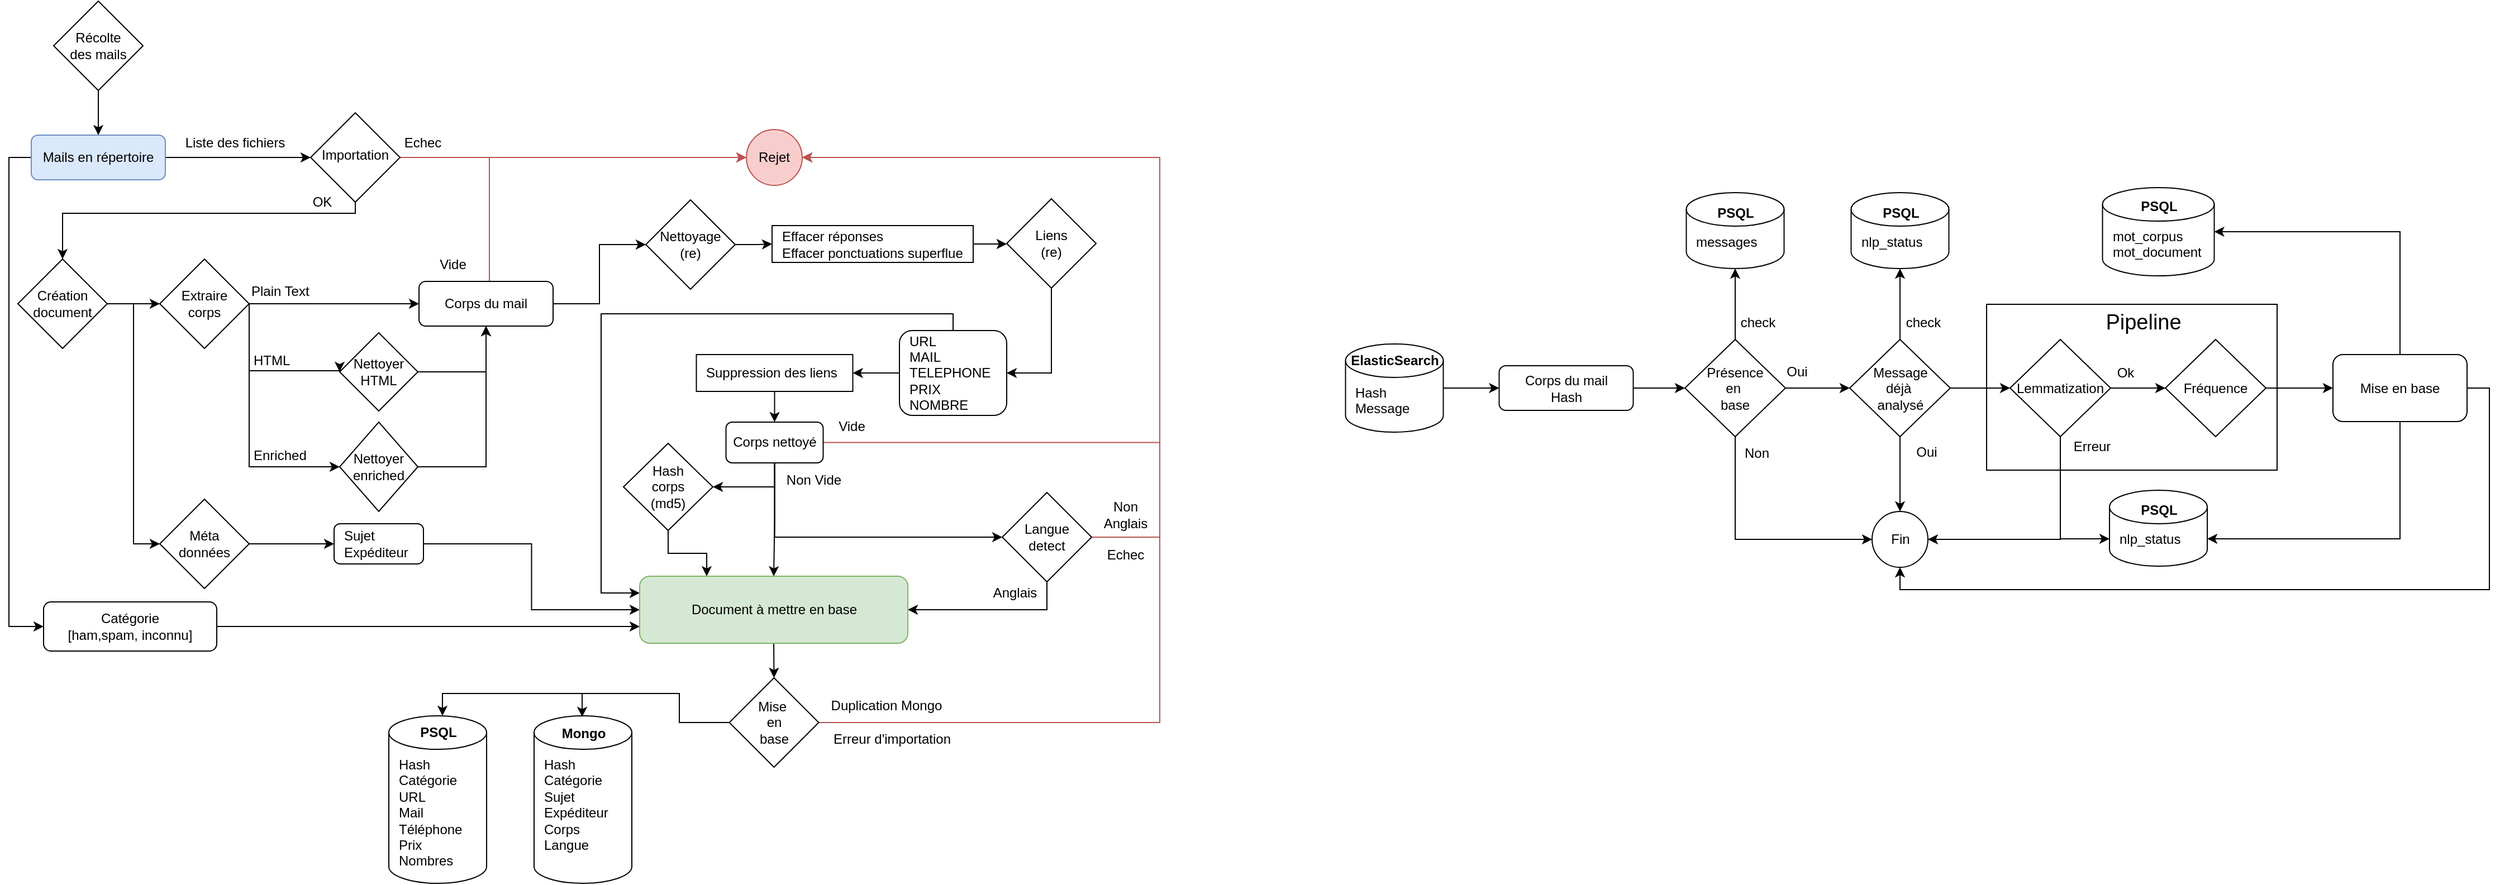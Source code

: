 <mxfile version="22.1.22" type="embed">
  <diagram id="C5RBs43oDa-KdzZeNtuy" name="Page-1">
    <mxGraphModel dx="1089" dy="773" grid="1" gridSize="10" guides="1" tooltips="1" connect="1" arrows="1" fold="1" page="1" pageScale="1" pageWidth="1169" pageHeight="827" math="0" shadow="0">
      <root>
        <mxCell id="WIyWlLk6GJQsqaUBKTNV-0" />
        <mxCell id="WIyWlLk6GJQsqaUBKTNV-1" parent="WIyWlLk6GJQsqaUBKTNV-0" />
        <mxCell id="fT5fN63PAaqTNjk_OCbS-17" value="" style="rounded=0;whiteSpace=wrap;html=1;" parent="WIyWlLk6GJQsqaUBKTNV-1" vertex="1">
          <mxGeometry x="1820" y="281.5" width="260" height="148.5" as="geometry" />
        </mxCell>
        <mxCell id="M6-UuNwHoYVKfYpYURZb-8" style="edgeStyle=orthogonalEdgeStyle;rounded=0;orthogonalLoop=1;jettySize=auto;html=1;exitX=1;exitY=0.5;exitDx=0;exitDy=0;entryX=0;entryY=0.5;entryDx=0;entryDy=0;" parent="WIyWlLk6GJQsqaUBKTNV-1" source="M6-UuNwHoYVKfYpYURZb-0" target="M6-UuNwHoYVKfYpYURZb-3" edge="1">
          <mxGeometry relative="1" as="geometry" />
        </mxCell>
        <mxCell id="M6-UuNwHoYVKfYpYURZb-99" style="edgeStyle=orthogonalEdgeStyle;rounded=0;orthogonalLoop=1;jettySize=auto;html=1;exitX=0;exitY=0.5;exitDx=0;exitDy=0;entryX=0;entryY=0.5;entryDx=0;entryDy=0;" parent="WIyWlLk6GJQsqaUBKTNV-1" source="M6-UuNwHoYVKfYpYURZb-0" target="M6-UuNwHoYVKfYpYURZb-100" edge="1">
          <mxGeometry relative="1" as="geometry">
            <mxPoint x="50" y="620" as="targetPoint" />
          </mxGeometry>
        </mxCell>
        <mxCell id="M6-UuNwHoYVKfYpYURZb-0" value="&lt;span style=&quot;font-weight: normal;&quot;&gt;Mails en répertoire&lt;/span&gt;" style="rounded=1;whiteSpace=wrap;html=1;fontSize=12;glass=0;strokeWidth=1;shadow=0;fontStyle=1;fillColor=#dae8fc;strokeColor=#6c8ebf;" parent="WIyWlLk6GJQsqaUBKTNV-1" vertex="1">
          <mxGeometry x="70" y="130" width="120" height="40" as="geometry" />
        </mxCell>
        <mxCell id="M6-UuNwHoYVKfYpYURZb-2" value="Liste des fichiers" style="text;html=1;align=center;verticalAlign=middle;resizable=0;points=[];autosize=1;strokeColor=none;fillColor=none;" parent="WIyWlLk6GJQsqaUBKTNV-1" vertex="1">
          <mxGeometry x="197" y="122" width="110" height="30" as="geometry" />
        </mxCell>
        <mxCell id="M6-UuNwHoYVKfYpYURZb-7" style="edgeStyle=orthogonalEdgeStyle;rounded=0;orthogonalLoop=1;jettySize=auto;html=1;exitX=1;exitY=0.5;exitDx=0;exitDy=0;entryX=0;entryY=0.5;entryDx=0;entryDy=0;fillColor=#f8cecc;strokeColor=#b85450;" parent="WIyWlLk6GJQsqaUBKTNV-1" source="M6-UuNwHoYVKfYpYURZb-3" target="M6-UuNwHoYVKfYpYURZb-11" edge="1">
          <mxGeometry relative="1" as="geometry">
            <mxPoint x="491" y="150" as="targetPoint" />
          </mxGeometry>
        </mxCell>
        <mxCell id="M6-UuNwHoYVKfYpYURZb-97" style="edgeStyle=orthogonalEdgeStyle;rounded=0;orthogonalLoop=1;jettySize=auto;html=1;exitX=0.5;exitY=1;exitDx=0;exitDy=0;" parent="WIyWlLk6GJQsqaUBKTNV-1" source="M6-UuNwHoYVKfYpYURZb-3" target="M6-UuNwHoYVKfYpYURZb-19" edge="1">
          <mxGeometry relative="1" as="geometry">
            <Array as="points">
              <mxPoint x="360" y="200" />
              <mxPoint x="98" y="200" />
            </Array>
          </mxGeometry>
        </mxCell>
        <mxCell id="M6-UuNwHoYVKfYpYURZb-3" value="Importation&lt;br&gt;" style="rhombus;whiteSpace=wrap;html=1;shadow=0;fontFamily=Helvetica;fontSize=12;align=center;strokeWidth=1;spacing=6;spacingTop=-4;" parent="WIyWlLk6GJQsqaUBKTNV-1" vertex="1">
          <mxGeometry x="320" y="110" width="80" height="80" as="geometry" />
        </mxCell>
        <mxCell id="M6-UuNwHoYVKfYpYURZb-5" value="Echec" style="text;html=1;align=center;verticalAlign=middle;resizable=0;points=[];autosize=1;strokeColor=none;fillColor=none;" parent="WIyWlLk6GJQsqaUBKTNV-1" vertex="1">
          <mxGeometry x="390" y="122" width="60" height="30" as="geometry" />
        </mxCell>
        <mxCell id="M6-UuNwHoYVKfYpYURZb-11" value="Rejet" style="ellipse;whiteSpace=wrap;html=1;aspect=fixed;fillColor=#f8cecc;strokeColor=#b85450;" parent="WIyWlLk6GJQsqaUBKTNV-1" vertex="1">
          <mxGeometry x="710" y="125" width="50" height="50" as="geometry" />
        </mxCell>
        <mxCell id="M6-UuNwHoYVKfYpYURZb-16" value="OK" style="text;html=1;align=center;verticalAlign=middle;resizable=0;points=[];autosize=1;strokeColor=none;fillColor=none;" parent="WIyWlLk6GJQsqaUBKTNV-1" vertex="1">
          <mxGeometry x="310" y="175" width="40" height="30" as="geometry" />
        </mxCell>
        <mxCell id="M6-UuNwHoYVKfYpYURZb-22" style="edgeStyle=orthogonalEdgeStyle;rounded=0;orthogonalLoop=1;jettySize=auto;html=1;exitX=1;exitY=0.5;exitDx=0;exitDy=0;entryX=0;entryY=0.5;entryDx=0;entryDy=0;" parent="WIyWlLk6GJQsqaUBKTNV-1" source="M6-UuNwHoYVKfYpYURZb-19" target="M6-UuNwHoYVKfYpYURZb-21" edge="1">
          <mxGeometry relative="1" as="geometry" />
        </mxCell>
        <mxCell id="M6-UuNwHoYVKfYpYURZb-55" value="" style="edgeStyle=orthogonalEdgeStyle;rounded=0;orthogonalLoop=1;jettySize=auto;html=1;entryX=0;entryY=0.5;entryDx=0;entryDy=0;" parent="WIyWlLk6GJQsqaUBKTNV-1" source="M6-UuNwHoYVKfYpYURZb-19" target="M6-UuNwHoYVKfYpYURZb-54" edge="1">
          <mxGeometry relative="1" as="geometry" />
        </mxCell>
        <mxCell id="M6-UuNwHoYVKfYpYURZb-19" value="Création&lt;br&gt;document" style="rhombus;whiteSpace=wrap;html=1;" parent="WIyWlLk6GJQsqaUBKTNV-1" vertex="1">
          <mxGeometry x="58" y="241" width="80" height="80" as="geometry" />
        </mxCell>
        <mxCell id="M6-UuNwHoYVKfYpYURZb-25" style="edgeStyle=orthogonalEdgeStyle;rounded=0;orthogonalLoop=1;jettySize=auto;html=1;exitX=1;exitY=0.5;exitDx=0;exitDy=0;" parent="WIyWlLk6GJQsqaUBKTNV-1" source="M6-UuNwHoYVKfYpYURZb-21" target="M6-UuNwHoYVKfYpYURZb-24" edge="1">
          <mxGeometry relative="1" as="geometry" />
        </mxCell>
        <mxCell id="M6-UuNwHoYVKfYpYURZb-114" style="edgeStyle=orthogonalEdgeStyle;rounded=0;orthogonalLoop=1;jettySize=auto;html=1;exitX=1;exitY=0.5;exitDx=0;exitDy=0;entryX=0;entryY=0.5;entryDx=0;entryDy=0;" parent="WIyWlLk6GJQsqaUBKTNV-1" source="M6-UuNwHoYVKfYpYURZb-21" target="M6-UuNwHoYVKfYpYURZb-28" edge="1">
          <mxGeometry relative="1" as="geometry">
            <Array as="points">
              <mxPoint x="265" y="341" />
            </Array>
          </mxGeometry>
        </mxCell>
        <mxCell id="M6-UuNwHoYVKfYpYURZb-115" style="edgeStyle=orthogonalEdgeStyle;rounded=0;orthogonalLoop=1;jettySize=auto;html=1;exitX=1;exitY=0.5;exitDx=0;exitDy=0;entryX=0;entryY=0.5;entryDx=0;entryDy=0;" parent="WIyWlLk6GJQsqaUBKTNV-1" source="M6-UuNwHoYVKfYpYURZb-21" target="M6-UuNwHoYVKfYpYURZb-29" edge="1">
          <mxGeometry relative="1" as="geometry">
            <Array as="points">
              <mxPoint x="265" y="427" />
            </Array>
          </mxGeometry>
        </mxCell>
        <mxCell id="M6-UuNwHoYVKfYpYURZb-21" value="Extraire&lt;br&gt;corps" style="rhombus;whiteSpace=wrap;html=1;" parent="WIyWlLk6GJQsqaUBKTNV-1" vertex="1">
          <mxGeometry x="185" y="241" width="80" height="80" as="geometry" />
        </mxCell>
        <mxCell id="M6-UuNwHoYVKfYpYURZb-37" style="edgeStyle=orthogonalEdgeStyle;rounded=0;orthogonalLoop=1;jettySize=auto;html=1;exitX=1;exitY=0.5;exitDx=0;exitDy=0;entryX=0;entryY=0.5;entryDx=0;entryDy=0;" parent="WIyWlLk6GJQsqaUBKTNV-1" source="M6-UuNwHoYVKfYpYURZb-24" target="M6-UuNwHoYVKfYpYURZb-38" edge="1">
          <mxGeometry relative="1" as="geometry">
            <mxPoint x="620" y="221" as="targetPoint" />
          </mxGeometry>
        </mxCell>
        <mxCell id="12" style="edgeStyle=orthogonalEdgeStyle;rounded=0;orthogonalLoop=1;jettySize=auto;html=1;exitX=0.5;exitY=0;exitDx=0;exitDy=0;entryX=0;entryY=0.5;entryDx=0;entryDy=0;fillColor=#f8cecc;strokeColor=#b85450;" parent="WIyWlLk6GJQsqaUBKTNV-1" source="M6-UuNwHoYVKfYpYURZb-24" target="M6-UuNwHoYVKfYpYURZb-11" edge="1">
          <mxGeometry relative="1" as="geometry">
            <Array as="points">
              <mxPoint x="480" y="261" />
              <mxPoint x="480" y="150" />
            </Array>
          </mxGeometry>
        </mxCell>
        <mxCell id="M6-UuNwHoYVKfYpYURZb-24" value="&lt;span style=&quot;font-weight: normal;&quot;&gt;Corps du mail&lt;/span&gt;" style="rounded=1;whiteSpace=wrap;html=1;fontSize=12;glass=0;strokeWidth=1;shadow=0;fontStyle=1" parent="WIyWlLk6GJQsqaUBKTNV-1" vertex="1">
          <mxGeometry x="417" y="261" width="120" height="40" as="geometry" />
        </mxCell>
        <mxCell id="M6-UuNwHoYVKfYpYURZb-26" value="Plain Text" style="text;html=1;align=left;verticalAlign=middle;resizable=0;points=[];autosize=1;strokeColor=none;fillColor=none;" parent="WIyWlLk6GJQsqaUBKTNV-1" vertex="1">
          <mxGeometry x="265" y="255" width="80" height="30" as="geometry" />
        </mxCell>
        <mxCell id="M6-UuNwHoYVKfYpYURZb-34" style="edgeStyle=orthogonalEdgeStyle;rounded=0;orthogonalLoop=1;jettySize=auto;html=1;entryX=0.5;entryY=1;entryDx=0;entryDy=0;" parent="WIyWlLk6GJQsqaUBKTNV-1" source="M6-UuNwHoYVKfYpYURZb-28" target="M6-UuNwHoYVKfYpYURZb-24" edge="1">
          <mxGeometry relative="1" as="geometry" />
        </mxCell>
        <mxCell id="M6-UuNwHoYVKfYpYURZb-28" value="Nettoyer&lt;br&gt;HTML" style="rhombus;whiteSpace=wrap;html=1;" parent="WIyWlLk6GJQsqaUBKTNV-1" vertex="1">
          <mxGeometry x="346" y="307" width="70" height="70" as="geometry" />
        </mxCell>
        <mxCell id="M6-UuNwHoYVKfYpYURZb-35" style="edgeStyle=orthogonalEdgeStyle;rounded=0;orthogonalLoop=1;jettySize=auto;html=1;entryX=0.5;entryY=1;entryDx=0;entryDy=0;" parent="WIyWlLk6GJQsqaUBKTNV-1" source="M6-UuNwHoYVKfYpYURZb-29" target="M6-UuNwHoYVKfYpYURZb-24" edge="1">
          <mxGeometry relative="1" as="geometry">
            <mxPoint x="494" y="382" as="targetPoint" />
          </mxGeometry>
        </mxCell>
        <mxCell id="M6-UuNwHoYVKfYpYURZb-29" value="Nettoyer&lt;br&gt;enriched" style="rhombus;whiteSpace=wrap;html=1;" parent="WIyWlLk6GJQsqaUBKTNV-1" vertex="1">
          <mxGeometry x="346" y="387" width="70" height="80" as="geometry" />
        </mxCell>
        <mxCell id="M6-UuNwHoYVKfYpYURZb-32" value="HTML" style="text;html=1;align=left;verticalAlign=middle;resizable=0;points=[];autosize=1;strokeColor=none;fillColor=none;" parent="WIyWlLk6GJQsqaUBKTNV-1" vertex="1">
          <mxGeometry x="267" y="317" width="60" height="30" as="geometry" />
        </mxCell>
        <mxCell id="M6-UuNwHoYVKfYpYURZb-33" value="Enriched" style="text;html=1;align=left;verticalAlign=middle;resizable=0;points=[];autosize=1;strokeColor=none;fillColor=none;" parent="WIyWlLk6GJQsqaUBKTNV-1" vertex="1">
          <mxGeometry x="267" y="402" width="70" height="30" as="geometry" />
        </mxCell>
        <mxCell id="M6-UuNwHoYVKfYpYURZb-45" style="edgeStyle=orthogonalEdgeStyle;rounded=0;orthogonalLoop=1;jettySize=auto;html=1;exitX=1;exitY=0.5;exitDx=0;exitDy=0;" parent="WIyWlLk6GJQsqaUBKTNV-1" source="M6-UuNwHoYVKfYpYURZb-38" target="M6-UuNwHoYVKfYpYURZb-43" edge="1">
          <mxGeometry relative="1" as="geometry">
            <mxPoint x="700" y="210" as="sourcePoint" />
          </mxGeometry>
        </mxCell>
        <mxCell id="M6-UuNwHoYVKfYpYURZb-38" value="Nettoyage&lt;br&gt;(re)" style="rhombus;whiteSpace=wrap;html=1;" parent="WIyWlLk6GJQsqaUBKTNV-1" vertex="1">
          <mxGeometry x="620" y="188" width="80" height="80" as="geometry" />
        </mxCell>
        <mxCell id="CrNfSud0vOrTCEjKdL5y-3" style="edgeStyle=orthogonalEdgeStyle;rounded=0;orthogonalLoop=1;jettySize=auto;html=1;exitX=0.5;exitY=1;exitDx=0;exitDy=0;entryX=1;entryY=0.5;entryDx=0;entryDy=0;" parent="WIyWlLk6GJQsqaUBKTNV-1" source="M6-UuNwHoYVKfYpYURZb-39" target="M6-UuNwHoYVKfYpYURZb-50" edge="1">
          <mxGeometry relative="1" as="geometry" />
        </mxCell>
        <mxCell id="M6-UuNwHoYVKfYpYURZb-39" value="Liens&lt;br&gt;(re)" style="rhombus;whiteSpace=wrap;html=1;" parent="WIyWlLk6GJQsqaUBKTNV-1" vertex="1">
          <mxGeometry x="943" y="187" width="80" height="80" as="geometry" />
        </mxCell>
        <mxCell id="CrNfSud0vOrTCEjKdL5y-2" style="edgeStyle=orthogonalEdgeStyle;rounded=0;orthogonalLoop=1;jettySize=auto;html=1;exitX=1;exitY=0.5;exitDx=0;exitDy=0;entryX=0;entryY=0.5;entryDx=0;entryDy=0;" parent="WIyWlLk6GJQsqaUBKTNV-1" source="M6-UuNwHoYVKfYpYURZb-43" target="M6-UuNwHoYVKfYpYURZb-39" edge="1">
          <mxGeometry relative="1" as="geometry" />
        </mxCell>
        <mxCell id="M6-UuNwHoYVKfYpYURZb-43" value="&lt;span style=&quot;background-color: initial;&quot;&gt;Effacer réponses&lt;/span&gt;&lt;br&gt;&lt;span style=&quot;background-color: initial;&quot;&gt;Effacer ponctuations superflue&lt;/span&gt;" style="rounded=0;whiteSpace=wrap;html=1;align=left;spacingLeft=7;" parent="WIyWlLk6GJQsqaUBKTNV-1" vertex="1">
          <mxGeometry x="733" y="211" width="180" height="33" as="geometry" />
        </mxCell>
        <mxCell id="CrNfSud0vOrTCEjKdL5y-5" style="edgeStyle=orthogonalEdgeStyle;rounded=0;orthogonalLoop=1;jettySize=auto;html=1;exitX=0;exitY=0.5;exitDx=0;exitDy=0;entryX=1;entryY=0.5;entryDx=0;entryDy=0;" parent="WIyWlLk6GJQsqaUBKTNV-1" source="M6-UuNwHoYVKfYpYURZb-50" target="CrNfSud0vOrTCEjKdL5y-4" edge="1">
          <mxGeometry relative="1" as="geometry" />
        </mxCell>
        <mxCell id="CrNfSud0vOrTCEjKdL5y-18" style="edgeStyle=orthogonalEdgeStyle;rounded=0;orthogonalLoop=1;jettySize=auto;html=1;entryX=0;entryY=0.25;entryDx=0;entryDy=0;" parent="WIyWlLk6GJQsqaUBKTNV-1" source="M6-UuNwHoYVKfYpYURZb-50" target="M6-UuNwHoYVKfYpYURZb-82" edge="1">
          <mxGeometry relative="1" as="geometry">
            <Array as="points">
              <mxPoint x="895" y="290" />
              <mxPoint x="580" y="290" />
              <mxPoint x="580" y="540" />
            </Array>
          </mxGeometry>
        </mxCell>
        <mxCell id="M6-UuNwHoYVKfYpYURZb-50" value="URL&lt;br&gt;MAIL&lt;br&gt;TELEPHONE&lt;br&gt;PRIX&lt;br&gt;NOMBRE" style="whiteSpace=wrap;html=1;spacingLeft=7;align=left;rounded=1;" parent="WIyWlLk6GJQsqaUBKTNV-1" vertex="1">
          <mxGeometry x="847" y="305" width="96" height="76" as="geometry" />
        </mxCell>
        <mxCell id="M6-UuNwHoYVKfYpYURZb-57" value="" style="edgeStyle=orthogonalEdgeStyle;rounded=0;orthogonalLoop=1;jettySize=auto;html=1;" parent="WIyWlLk6GJQsqaUBKTNV-1" source="M6-UuNwHoYVKfYpYURZb-54" target="M6-UuNwHoYVKfYpYURZb-56" edge="1">
          <mxGeometry relative="1" as="geometry" />
        </mxCell>
        <mxCell id="M6-UuNwHoYVKfYpYURZb-54" value="Méta&lt;br&gt;données" style="rhombus;whiteSpace=wrap;html=1;" parent="WIyWlLk6GJQsqaUBKTNV-1" vertex="1">
          <mxGeometry x="185" y="456" width="80" height="80" as="geometry" />
        </mxCell>
        <mxCell id="M6-UuNwHoYVKfYpYURZb-101" style="edgeStyle=orthogonalEdgeStyle;rounded=0;orthogonalLoop=1;jettySize=auto;html=1;entryX=0;entryY=0.5;entryDx=0;entryDy=0;" parent="WIyWlLk6GJQsqaUBKTNV-1" source="M6-UuNwHoYVKfYpYURZb-56" target="M6-UuNwHoYVKfYpYURZb-82" edge="1">
          <mxGeometry relative="1" as="geometry" />
        </mxCell>
        <mxCell id="M6-UuNwHoYVKfYpYURZb-56" value="Sujet&lt;br&gt;Expéditeur" style="whiteSpace=wrap;html=1;spacingLeft=7;align=left;rounded=1;" parent="WIyWlLk6GJQsqaUBKTNV-1" vertex="1">
          <mxGeometry x="341" y="478" width="80" height="36" as="geometry" />
        </mxCell>
        <mxCell id="CrNfSud0vOrTCEjKdL5y-7" style="edgeStyle=orthogonalEdgeStyle;rounded=0;orthogonalLoop=1;jettySize=auto;html=1;exitX=1;exitY=0.5;exitDx=0;exitDy=0;entryX=1;entryY=0.5;entryDx=0;entryDy=0;fillColor=#f8cecc;strokeColor=#b85450;" parent="WIyWlLk6GJQsqaUBKTNV-1" source="M6-UuNwHoYVKfYpYURZb-58" target="M6-UuNwHoYVKfYpYURZb-11" edge="1">
          <mxGeometry relative="1" as="geometry">
            <Array as="points">
              <mxPoint x="1080" y="405" />
              <mxPoint x="1080" y="150" />
            </Array>
          </mxGeometry>
        </mxCell>
        <mxCell id="CrNfSud0vOrTCEjKdL5y-8" style="edgeStyle=orthogonalEdgeStyle;rounded=0;orthogonalLoop=1;jettySize=auto;html=1;exitX=0.5;exitY=1;exitDx=0;exitDy=0;entryX=0;entryY=0.5;entryDx=0;entryDy=0;" parent="WIyWlLk6GJQsqaUBKTNV-1" source="M6-UuNwHoYVKfYpYURZb-58" target="M6-UuNwHoYVKfYpYURZb-66" edge="1">
          <mxGeometry relative="1" as="geometry" />
        </mxCell>
        <mxCell id="CrNfSud0vOrTCEjKdL5y-9" style="edgeStyle=orthogonalEdgeStyle;rounded=0;orthogonalLoop=1;jettySize=auto;html=1;exitX=0.5;exitY=1;exitDx=0;exitDy=0;entryX=1;entryY=0.5;entryDx=0;entryDy=0;" parent="WIyWlLk6GJQsqaUBKTNV-1" source="M6-UuNwHoYVKfYpYURZb-58" target="M6-UuNwHoYVKfYpYURZb-77" edge="1">
          <mxGeometry relative="1" as="geometry" />
        </mxCell>
        <mxCell id="CrNfSud0vOrTCEjKdL5y-11" style="edgeStyle=orthogonalEdgeStyle;rounded=0;orthogonalLoop=1;jettySize=auto;html=1;exitX=0.5;exitY=1;exitDx=0;exitDy=0;" parent="WIyWlLk6GJQsqaUBKTNV-1" source="M6-UuNwHoYVKfYpYURZb-58" target="M6-UuNwHoYVKfYpYURZb-82" edge="1">
          <mxGeometry relative="1" as="geometry" />
        </mxCell>
        <mxCell id="M6-UuNwHoYVKfYpYURZb-58" value="Corps nettoyé" style="whiteSpace=wrap;html=1;align=center;rounded=1;spacingLeft=0;" parent="WIyWlLk6GJQsqaUBKTNV-1" vertex="1">
          <mxGeometry x="691.75" y="387" width="87" height="36.5" as="geometry" />
        </mxCell>
        <mxCell id="M6-UuNwHoYVKfYpYURZb-64" value="Vide" style="text;html=1;align=center;verticalAlign=middle;resizable=0;points=[];autosize=1;strokeColor=none;fillColor=none;" parent="WIyWlLk6GJQsqaUBKTNV-1" vertex="1">
          <mxGeometry x="778.75" y="376" width="50" height="30" as="geometry" />
        </mxCell>
        <mxCell id="M6-UuNwHoYVKfYpYURZb-93" style="edgeStyle=orthogonalEdgeStyle;rounded=0;orthogonalLoop=1;jettySize=auto;html=1;exitX=1;exitY=0.5;exitDx=0;exitDy=0;entryX=1;entryY=0.5;entryDx=0;entryDy=0;fillColor=#f8cecc;strokeColor=#b85450;" parent="WIyWlLk6GJQsqaUBKTNV-1" source="M6-UuNwHoYVKfYpYURZb-66" target="M6-UuNwHoYVKfYpYURZb-11" edge="1">
          <mxGeometry relative="1" as="geometry">
            <Array as="points">
              <mxPoint x="1080" y="490" />
              <mxPoint x="1080" y="150" />
            </Array>
          </mxGeometry>
        </mxCell>
        <mxCell id="M6-UuNwHoYVKfYpYURZb-109" style="edgeStyle=orthogonalEdgeStyle;rounded=0;orthogonalLoop=1;jettySize=auto;html=1;exitX=0.5;exitY=1;exitDx=0;exitDy=0;entryX=1;entryY=0.5;entryDx=0;entryDy=0;" parent="WIyWlLk6GJQsqaUBKTNV-1" source="M6-UuNwHoYVKfYpYURZb-66" target="M6-UuNwHoYVKfYpYURZb-82" edge="1">
          <mxGeometry relative="1" as="geometry" />
        </mxCell>
        <mxCell id="M6-UuNwHoYVKfYpYURZb-66" value="Langue&lt;br&gt;detect" style="rhombus;whiteSpace=wrap;html=1;" parent="WIyWlLk6GJQsqaUBKTNV-1" vertex="1">
          <mxGeometry x="939" y="450" width="80" height="80" as="geometry" />
        </mxCell>
        <mxCell id="M6-UuNwHoYVKfYpYURZb-68" value="Non Vide" style="text;html=1;align=center;verticalAlign=middle;resizable=0;points=[];autosize=1;strokeColor=none;fillColor=none;" parent="WIyWlLk6GJQsqaUBKTNV-1" vertex="1">
          <mxGeometry x="735.25" y="424" width="70" height="30" as="geometry" />
        </mxCell>
        <mxCell id="M6-UuNwHoYVKfYpYURZb-71" value="Non&lt;br&gt;Anglais" style="text;html=1;align=center;verticalAlign=middle;resizable=0;points=[];autosize=1;strokeColor=none;fillColor=none;" parent="WIyWlLk6GJQsqaUBKTNV-1" vertex="1">
          <mxGeometry x="1019" y="450" width="60" height="40" as="geometry" />
        </mxCell>
        <mxCell id="CrNfSud0vOrTCEjKdL5y-19" style="edgeStyle=orthogonalEdgeStyle;rounded=0;orthogonalLoop=1;jettySize=auto;html=1;entryX=0.25;entryY=0;entryDx=0;entryDy=0;" parent="WIyWlLk6GJQsqaUBKTNV-1" source="M6-UuNwHoYVKfYpYURZb-77" target="M6-UuNwHoYVKfYpYURZb-82" edge="1">
          <mxGeometry relative="1" as="geometry" />
        </mxCell>
        <mxCell id="M6-UuNwHoYVKfYpYURZb-77" value="Hash &lt;br&gt;corps&lt;br&gt;(md5)" style="rhombus;whiteSpace=wrap;html=1;" parent="WIyWlLk6GJQsqaUBKTNV-1" vertex="1">
          <mxGeometry x="600" y="406" width="80" height="78" as="geometry" />
        </mxCell>
        <mxCell id="M6-UuNwHoYVKfYpYURZb-79" value="Anglais" style="text;html=1;align=center;verticalAlign=middle;resizable=0;points=[];autosize=1;strokeColor=none;fillColor=none;" parent="WIyWlLk6GJQsqaUBKTNV-1" vertex="1">
          <mxGeometry x="920" y="525" width="60" height="30" as="geometry" />
        </mxCell>
        <mxCell id="3" style="edgeStyle=orthogonalEdgeStyle;rounded=0;orthogonalLoop=1;jettySize=auto;html=1;exitX=0.5;exitY=1;exitDx=0;exitDy=0;entryX=0.5;entryY=0;entryDx=0;entryDy=0;" parent="WIyWlLk6GJQsqaUBKTNV-1" source="M6-UuNwHoYVKfYpYURZb-82" target="2" edge="1">
          <mxGeometry relative="1" as="geometry" />
        </mxCell>
        <mxCell id="M6-UuNwHoYVKfYpYURZb-82" value="Document à mettre en base" style="whiteSpace=wrap;html=1;rounded=1;fillColor=#d5e8d4;strokeColor=#82b366;" parent="WIyWlLk6GJQsqaUBKTNV-1" vertex="1">
          <mxGeometry x="614.5" y="525" width="240" height="60" as="geometry" />
        </mxCell>
        <mxCell id="M6-UuNwHoYVKfYpYURZb-111" style="edgeStyle=orthogonalEdgeStyle;rounded=0;orthogonalLoop=1;jettySize=auto;html=1;entryX=0;entryY=0.75;entryDx=0;entryDy=0;" parent="WIyWlLk6GJQsqaUBKTNV-1" source="M6-UuNwHoYVKfYpYURZb-100" target="M6-UuNwHoYVKfYpYURZb-82" edge="1">
          <mxGeometry relative="1" as="geometry" />
        </mxCell>
        <mxCell id="M6-UuNwHoYVKfYpYURZb-100" value="Catégorie&lt;br&gt;[ham,spam, inconnu]" style="whiteSpace=wrap;html=1;rounded=1;" parent="WIyWlLk6GJQsqaUBKTNV-1" vertex="1">
          <mxGeometry x="81" y="548" width="155" height="44" as="geometry" />
        </mxCell>
        <mxCell id="CrNfSud0vOrTCEjKdL5y-6" style="edgeStyle=orthogonalEdgeStyle;rounded=0;orthogonalLoop=1;jettySize=auto;html=1;exitX=0.5;exitY=1;exitDx=0;exitDy=0;entryX=0.5;entryY=0;entryDx=0;entryDy=0;" parent="WIyWlLk6GJQsqaUBKTNV-1" source="CrNfSud0vOrTCEjKdL5y-4" target="M6-UuNwHoYVKfYpYURZb-58" edge="1">
          <mxGeometry relative="1" as="geometry" />
        </mxCell>
        <mxCell id="CrNfSud0vOrTCEjKdL5y-4" value="&lt;span style=&quot;background-color: initial;&quot;&gt;Suppression des liens&lt;/span&gt;" style="rounded=0;whiteSpace=wrap;html=1;align=left;spacingLeft=7;" parent="WIyWlLk6GJQsqaUBKTNV-1" vertex="1">
          <mxGeometry x="665.25" y="326.5" width="140" height="33" as="geometry" />
        </mxCell>
        <mxCell id="CrNfSud0vOrTCEjKdL5y-15" style="edgeStyle=orthogonalEdgeStyle;rounded=0;orthogonalLoop=1;jettySize=auto;html=1;exitX=0.5;exitY=1;exitDx=0;exitDy=0;entryX=0.5;entryY=0;entryDx=0;entryDy=0;" parent="WIyWlLk6GJQsqaUBKTNV-1" source="CrNfSud0vOrTCEjKdL5y-14" target="M6-UuNwHoYVKfYpYURZb-0" edge="1">
          <mxGeometry relative="1" as="geometry" />
        </mxCell>
        <mxCell id="CrNfSud0vOrTCEjKdL5y-14" value="Récolte&lt;br&gt;des mails" style="rhombus;whiteSpace=wrap;html=1;" parent="WIyWlLk6GJQsqaUBKTNV-1" vertex="1">
          <mxGeometry x="90" y="10" width="80" height="80" as="geometry" />
        </mxCell>
        <mxCell id="fT5fN63PAaqTNjk_OCbS-0" style="edgeStyle=orthogonalEdgeStyle;rounded=0;orthogonalLoop=1;jettySize=auto;html=1;exitX=1;exitY=0.5;exitDx=0;exitDy=0;exitPerimeter=0;entryX=0;entryY=0.5;entryDx=0;entryDy=0;" parent="WIyWlLk6GJQsqaUBKTNV-1" source="N2zBOmxhqoHaNrv9JZ1m-1" target="N2zBOmxhqoHaNrv9JZ1m-8" edge="1">
          <mxGeometry relative="1" as="geometry" />
        </mxCell>
        <mxCell id="N2zBOmxhqoHaNrv9JZ1m-1" value="Hash&lt;br&gt;Message&lt;br&gt;&lt;br&gt;&lt;br&gt;&lt;br&gt;" style="shape=cylinder3;whiteSpace=wrap;html=1;boundedLbl=1;backgroundOutline=1;size=15;rounded=1;align=left;spacingLeft=7;verticalAlign=top;" parent="WIyWlLk6GJQsqaUBKTNV-1" vertex="1">
          <mxGeometry x="1246.25" y="317" width="87.5" height="79" as="geometry" />
        </mxCell>
        <mxCell id="N2zBOmxhqoHaNrv9JZ1m-2" value="ElasticSearch" style="text;html=1;align=center;verticalAlign=middle;resizable=0;points=[];autosize=1;strokeColor=none;fillColor=none;fontStyle=1" parent="WIyWlLk6GJQsqaUBKTNV-1" vertex="1">
          <mxGeometry x="1240" y="317" width="100" height="30" as="geometry" />
        </mxCell>
        <mxCell id="N2zBOmxhqoHaNrv9JZ1m-3" value="nlp_status" style="shape=cylinder3;whiteSpace=wrap;html=1;boundedLbl=1;backgroundOutline=1;size=15;rounded=1;align=left;spacingLeft=7;verticalAlign=top;" parent="WIyWlLk6GJQsqaUBKTNV-1" vertex="1">
          <mxGeometry x="1698.75" y="181.5" width="87.5" height="68" as="geometry" />
        </mxCell>
        <mxCell id="N2zBOmxhqoHaNrv9JZ1m-4" value="PSQL" style="text;html=1;align=center;verticalAlign=middle;resizable=0;points=[];autosize=1;strokeColor=none;fillColor=none;fontStyle=1" parent="WIyWlLk6GJQsqaUBKTNV-1" vertex="1">
          <mxGeometry x="1712.5" y="184.5" width="60" height="30" as="geometry" />
        </mxCell>
        <mxCell id="N2zBOmxhqoHaNrv9JZ1m-5" value="mot_corpus&lt;br&gt;mot_document" style="shape=cylinder3;whiteSpace=wrap;html=1;boundedLbl=1;backgroundOutline=1;size=15;rounded=1;align=left;spacingLeft=7;verticalAlign=top;" parent="WIyWlLk6GJQsqaUBKTNV-1" vertex="1">
          <mxGeometry x="1923.75" y="177" width="100" height="79" as="geometry" />
        </mxCell>
        <mxCell id="N2zBOmxhqoHaNrv9JZ1m-6" value="PSQL" style="text;html=1;align=center;verticalAlign=middle;resizable=0;points=[];autosize=1;strokeColor=none;fillColor=none;fontStyle=1" parent="WIyWlLk6GJQsqaUBKTNV-1" vertex="1">
          <mxGeometry x="1943.75" y="179" width="60" height="30" as="geometry" />
        </mxCell>
        <mxCell id="fT5fN63PAaqTNjk_OCbS-4" style="edgeStyle=orthogonalEdgeStyle;rounded=0;orthogonalLoop=1;jettySize=auto;html=1;exitX=1;exitY=0.5;exitDx=0;exitDy=0;entryX=0;entryY=0.5;entryDx=0;entryDy=0;" parent="WIyWlLk6GJQsqaUBKTNV-1" source="N2zBOmxhqoHaNrv9JZ1m-8" target="fT5fN63PAaqTNjk_OCbS-1" edge="1">
          <mxGeometry relative="1" as="geometry" />
        </mxCell>
        <mxCell id="N2zBOmxhqoHaNrv9JZ1m-8" value="&lt;span style=&quot;font-weight: normal;&quot;&gt;Corps du mail&lt;br&gt;Hash&lt;br&gt;&lt;/span&gt;" style="rounded=1;whiteSpace=wrap;html=1;fontSize=12;glass=0;strokeWidth=1;shadow=0;fontStyle=1" parent="WIyWlLk6GJQsqaUBKTNV-1" vertex="1">
          <mxGeometry x="1383.75" y="336.5" width="120" height="40" as="geometry" />
        </mxCell>
        <mxCell id="fT5fN63PAaqTNjk_OCbS-5" style="edgeStyle=orthogonalEdgeStyle;rounded=0;orthogonalLoop=1;jettySize=auto;html=1;exitX=0.5;exitY=0;exitDx=0;exitDy=0;entryX=0.5;entryY=1;entryDx=0;entryDy=0;entryPerimeter=0;" parent="WIyWlLk6GJQsqaUBKTNV-1" source="fT5fN63PAaqTNjk_OCbS-1" target="fT5fN63PAaqTNjk_OCbS-2" edge="1">
          <mxGeometry relative="1" as="geometry" />
        </mxCell>
        <mxCell id="fT5fN63PAaqTNjk_OCbS-7" style="edgeStyle=orthogonalEdgeStyle;rounded=0;orthogonalLoop=1;jettySize=auto;html=1;exitX=0.5;exitY=1;exitDx=0;exitDy=0;entryX=0;entryY=0.5;entryDx=0;entryDy=0;" parent="WIyWlLk6GJQsqaUBKTNV-1" source="fT5fN63PAaqTNjk_OCbS-1" target="fT5fN63PAaqTNjk_OCbS-6" edge="1">
          <mxGeometry relative="1" as="geometry" />
        </mxCell>
        <mxCell id="fT5fN63PAaqTNjk_OCbS-11" style="edgeStyle=orthogonalEdgeStyle;rounded=0;orthogonalLoop=1;jettySize=auto;html=1;exitX=1;exitY=0.5;exitDx=0;exitDy=0;entryX=0;entryY=0.5;entryDx=0;entryDy=0;" parent="WIyWlLk6GJQsqaUBKTNV-1" source="fT5fN63PAaqTNjk_OCbS-1" target="fT5fN63PAaqTNjk_OCbS-10" edge="1">
          <mxGeometry relative="1" as="geometry" />
        </mxCell>
        <mxCell id="fT5fN63PAaqTNjk_OCbS-1" value="Présence&lt;br&gt;en&amp;nbsp;&lt;br&gt;base" style="rhombus;whiteSpace=wrap;html=1;" parent="WIyWlLk6GJQsqaUBKTNV-1" vertex="1">
          <mxGeometry x="1550" y="313" width="90" height="87" as="geometry" />
        </mxCell>
        <mxCell id="fT5fN63PAaqTNjk_OCbS-2" value="messages" style="shape=cylinder3;whiteSpace=wrap;html=1;boundedLbl=1;backgroundOutline=1;size=15;rounded=1;align=left;spacingLeft=7;verticalAlign=top;" parent="WIyWlLk6GJQsqaUBKTNV-1" vertex="1">
          <mxGeometry x="1551.25" y="181.5" width="87.5" height="68" as="geometry" />
        </mxCell>
        <mxCell id="fT5fN63PAaqTNjk_OCbS-3" value="PSQL" style="text;html=1;align=center;verticalAlign=middle;resizable=0;points=[];autosize=1;strokeColor=none;fillColor=none;fontStyle=1" parent="WIyWlLk6GJQsqaUBKTNV-1" vertex="1">
          <mxGeometry x="1565" y="184.5" width="60" height="30" as="geometry" />
        </mxCell>
        <mxCell id="fT5fN63PAaqTNjk_OCbS-6" value="Fin" style="ellipse;whiteSpace=wrap;html=1;aspect=fixed;" parent="WIyWlLk6GJQsqaUBKTNV-1" vertex="1">
          <mxGeometry x="1717.5" y="467" width="50" height="50" as="geometry" />
        </mxCell>
        <mxCell id="fT5fN63PAaqTNjk_OCbS-8" value="Non" style="text;html=1;align=center;verticalAlign=middle;resizable=0;points=[];autosize=1;strokeColor=none;fillColor=none;" parent="WIyWlLk6GJQsqaUBKTNV-1" vertex="1">
          <mxGeometry x="1588.75" y="400" width="50" height="30" as="geometry" />
        </mxCell>
        <mxCell id="fT5fN63PAaqTNjk_OCbS-9" value="check" style="text;html=1;align=center;verticalAlign=middle;resizable=0;points=[];autosize=1;strokeColor=none;fillColor=none;" parent="WIyWlLk6GJQsqaUBKTNV-1" vertex="1">
          <mxGeometry x="1590" y="283" width="50" height="30" as="geometry" />
        </mxCell>
        <mxCell id="fT5fN63PAaqTNjk_OCbS-12" style="edgeStyle=orthogonalEdgeStyle;rounded=0;orthogonalLoop=1;jettySize=auto;html=1;exitX=0.5;exitY=0;exitDx=0;exitDy=0;entryX=0.5;entryY=1;entryDx=0;entryDy=0;entryPerimeter=0;" parent="WIyWlLk6GJQsqaUBKTNV-1" source="fT5fN63PAaqTNjk_OCbS-10" target="N2zBOmxhqoHaNrv9JZ1m-3" edge="1">
          <mxGeometry relative="1" as="geometry" />
        </mxCell>
        <mxCell id="fT5fN63PAaqTNjk_OCbS-25" style="edgeStyle=orthogonalEdgeStyle;rounded=0;orthogonalLoop=1;jettySize=auto;html=1;exitX=1;exitY=0.5;exitDx=0;exitDy=0;entryX=0;entryY=0.5;entryDx=0;entryDy=0;fontSize=19;" parent="WIyWlLk6GJQsqaUBKTNV-1" source="fT5fN63PAaqTNjk_OCbS-10" target="fT5fN63PAaqTNjk_OCbS-23" edge="1">
          <mxGeometry relative="1" as="geometry" />
        </mxCell>
        <mxCell id="fT5fN63PAaqTNjk_OCbS-34" style="edgeStyle=orthogonalEdgeStyle;rounded=0;orthogonalLoop=1;jettySize=auto;html=1;exitX=0.5;exitY=1;exitDx=0;exitDy=0;entryX=0.5;entryY=0;entryDx=0;entryDy=0;fontSize=19;" parent="WIyWlLk6GJQsqaUBKTNV-1" source="fT5fN63PAaqTNjk_OCbS-10" target="fT5fN63PAaqTNjk_OCbS-6" edge="1">
          <mxGeometry relative="1" as="geometry" />
        </mxCell>
        <mxCell id="fT5fN63PAaqTNjk_OCbS-10" value="Message&lt;br&gt;déjà&amp;nbsp;&lt;br&gt;analysé" style="rhombus;whiteSpace=wrap;html=1;" parent="WIyWlLk6GJQsqaUBKTNV-1" vertex="1">
          <mxGeometry x="1697.5" y="313" width="90" height="87" as="geometry" />
        </mxCell>
        <mxCell id="fT5fN63PAaqTNjk_OCbS-13" value="check" style="text;html=1;align=center;verticalAlign=middle;resizable=0;points=[];autosize=1;strokeColor=none;fillColor=none;" parent="WIyWlLk6GJQsqaUBKTNV-1" vertex="1">
          <mxGeometry x="1737.5" y="283" width="50" height="30" as="geometry" />
        </mxCell>
        <mxCell id="fT5fN63PAaqTNjk_OCbS-14" value="Oui" style="text;html=1;align=center;verticalAlign=middle;resizable=0;points=[];autosize=1;strokeColor=none;fillColor=none;" parent="WIyWlLk6GJQsqaUBKTNV-1" vertex="1">
          <mxGeometry x="1630" y="326.5" width="40" height="30" as="geometry" />
        </mxCell>
        <mxCell id="fT5fN63PAaqTNjk_OCbS-16" value="Oui" style="text;html=1;align=center;verticalAlign=middle;resizable=0;points=[];autosize=1;strokeColor=none;fillColor=none;" parent="WIyWlLk6GJQsqaUBKTNV-1" vertex="1">
          <mxGeometry x="1746.25" y="399" width="40" height="30" as="geometry" />
        </mxCell>
        <mxCell id="fT5fN63PAaqTNjk_OCbS-32" style="edgeStyle=orthogonalEdgeStyle;rounded=0;orthogonalLoop=1;jettySize=auto;html=1;exitX=0.5;exitY=0;exitDx=0;exitDy=0;entryX=1;entryY=0.5;entryDx=0;entryDy=0;entryPerimeter=0;fontSize=19;" parent="WIyWlLk6GJQsqaUBKTNV-1" source="fT5fN63PAaqTNjk_OCbS-18" target="N2zBOmxhqoHaNrv9JZ1m-5" edge="1">
          <mxGeometry relative="1" as="geometry" />
        </mxCell>
        <mxCell id="fT5fN63PAaqTNjk_OCbS-33" style="edgeStyle=orthogonalEdgeStyle;rounded=0;orthogonalLoop=1;jettySize=auto;html=1;exitX=0.5;exitY=1;exitDx=0;exitDy=0;entryX=1;entryY=0;entryDx=0;entryDy=43.5;entryPerimeter=0;fontSize=19;" parent="WIyWlLk6GJQsqaUBKTNV-1" source="fT5fN63PAaqTNjk_OCbS-18" target="fT5fN63PAaqTNjk_OCbS-19" edge="1">
          <mxGeometry relative="1" as="geometry" />
        </mxCell>
        <mxCell id="fT5fN63PAaqTNjk_OCbS-36" style="edgeStyle=orthogonalEdgeStyle;rounded=0;orthogonalLoop=1;jettySize=auto;html=1;exitX=1;exitY=0.5;exitDx=0;exitDy=0;entryX=0.5;entryY=1;entryDx=0;entryDy=0;fontSize=19;" parent="WIyWlLk6GJQsqaUBKTNV-1" source="fT5fN63PAaqTNjk_OCbS-18" target="fT5fN63PAaqTNjk_OCbS-6" edge="1">
          <mxGeometry relative="1" as="geometry" />
        </mxCell>
        <mxCell id="fT5fN63PAaqTNjk_OCbS-18" value="Mise en base" style="whiteSpace=wrap;html=1;rounded=1;" parent="WIyWlLk6GJQsqaUBKTNV-1" vertex="1">
          <mxGeometry x="2130" y="326.5" width="120" height="60" as="geometry" />
        </mxCell>
        <mxCell id="fT5fN63PAaqTNjk_OCbS-19" value="nlp_status" style="shape=cylinder3;whiteSpace=wrap;html=1;boundedLbl=1;backgroundOutline=1;size=15;rounded=1;align=left;spacingLeft=7;verticalAlign=top;" parent="WIyWlLk6GJQsqaUBKTNV-1" vertex="1">
          <mxGeometry x="1930" y="448" width="87.5" height="68" as="geometry" />
        </mxCell>
        <mxCell id="fT5fN63PAaqTNjk_OCbS-20" value="PSQL" style="text;html=1;align=center;verticalAlign=middle;resizable=0;points=[];autosize=1;strokeColor=none;fillColor=none;fontStyle=1" parent="WIyWlLk6GJQsqaUBKTNV-1" vertex="1">
          <mxGeometry x="1943.75" y="451" width="60" height="30" as="geometry" />
        </mxCell>
        <mxCell id="fT5fN63PAaqTNjk_OCbS-21" value="&lt;font style=&quot;font-size: 19px;&quot;&gt;Pipeline&lt;/font&gt;" style="text;html=1;align=center;verticalAlign=middle;resizable=0;points=[];autosize=1;strokeColor=none;fillColor=none;" parent="WIyWlLk6GJQsqaUBKTNV-1" vertex="1">
          <mxGeometry x="1915" y="278" width="90" height="40" as="geometry" />
        </mxCell>
        <mxCell id="fT5fN63PAaqTNjk_OCbS-26" style="edgeStyle=orthogonalEdgeStyle;rounded=0;orthogonalLoop=1;jettySize=auto;html=1;exitX=1;exitY=0.5;exitDx=0;exitDy=0;entryX=0;entryY=0.5;entryDx=0;entryDy=0;fontSize=19;" parent="WIyWlLk6GJQsqaUBKTNV-1" source="fT5fN63PAaqTNjk_OCbS-23" target="fT5fN63PAaqTNjk_OCbS-24" edge="1">
          <mxGeometry relative="1" as="geometry" />
        </mxCell>
        <mxCell id="fT5fN63PAaqTNjk_OCbS-28" style="edgeStyle=orthogonalEdgeStyle;rounded=0;orthogonalLoop=1;jettySize=auto;html=1;exitX=0.5;exitY=1;exitDx=0;exitDy=0;entryX=0;entryY=0;entryDx=0;entryDy=43.5;entryPerimeter=0;fontSize=19;" parent="WIyWlLk6GJQsqaUBKTNV-1" source="fT5fN63PAaqTNjk_OCbS-23" target="fT5fN63PAaqTNjk_OCbS-19" edge="1">
          <mxGeometry relative="1" as="geometry" />
        </mxCell>
        <mxCell id="fT5fN63PAaqTNjk_OCbS-29" style="edgeStyle=orthogonalEdgeStyle;rounded=0;orthogonalLoop=1;jettySize=auto;html=1;exitX=0.5;exitY=1;exitDx=0;exitDy=0;entryX=1;entryY=0.5;entryDx=0;entryDy=0;fontSize=19;" parent="WIyWlLk6GJQsqaUBKTNV-1" source="fT5fN63PAaqTNjk_OCbS-23" target="fT5fN63PAaqTNjk_OCbS-6" edge="1">
          <mxGeometry relative="1" as="geometry" />
        </mxCell>
        <mxCell id="fT5fN63PAaqTNjk_OCbS-23" value="Lemmatization" style="rhombus;whiteSpace=wrap;html=1;" parent="WIyWlLk6GJQsqaUBKTNV-1" vertex="1">
          <mxGeometry x="1841" y="313" width="90" height="87" as="geometry" />
        </mxCell>
        <mxCell id="fT5fN63PAaqTNjk_OCbS-27" style="edgeStyle=orthogonalEdgeStyle;rounded=0;orthogonalLoop=1;jettySize=auto;html=1;exitX=1;exitY=0.5;exitDx=0;exitDy=0;entryX=0;entryY=0.5;entryDx=0;entryDy=0;fontSize=19;" parent="WIyWlLk6GJQsqaUBKTNV-1" source="fT5fN63PAaqTNjk_OCbS-24" target="fT5fN63PAaqTNjk_OCbS-18" edge="1">
          <mxGeometry relative="1" as="geometry" />
        </mxCell>
        <mxCell id="fT5fN63PAaqTNjk_OCbS-24" value="Fréquence" style="rhombus;whiteSpace=wrap;html=1;" parent="WIyWlLk6GJQsqaUBKTNV-1" vertex="1">
          <mxGeometry x="1980" y="313" width="90" height="87" as="geometry" />
        </mxCell>
        <mxCell id="fT5fN63PAaqTNjk_OCbS-30" value="Erreur" style="text;html=1;align=center;verticalAlign=middle;resizable=0;points=[];autosize=1;strokeColor=none;fillColor=none;" parent="WIyWlLk6GJQsqaUBKTNV-1" vertex="1">
          <mxGeometry x="1883.75" y="394" width="60" height="30" as="geometry" />
        </mxCell>
        <mxCell id="fT5fN63PAaqTNjk_OCbS-31" value="Ok" style="text;html=1;align=center;verticalAlign=middle;resizable=0;points=[];autosize=1;strokeColor=none;fillColor=none;" parent="WIyWlLk6GJQsqaUBKTNV-1" vertex="1">
          <mxGeometry x="1923.75" y="328" width="40" height="30" as="geometry" />
        </mxCell>
        <mxCell id="0" value="" style="group" parent="WIyWlLk6GJQsqaUBKTNV-1" vertex="1" connectable="0">
          <mxGeometry x="390" y="650" width="87.5" height="150" as="geometry" />
        </mxCell>
        <mxCell id="M6-UuNwHoYVKfYpYURZb-81" value="Hash&lt;br&gt;Catégorie&lt;br&gt;URL&lt;br&gt;Mail&lt;br&gt;Téléphone&lt;br&gt;Prix&lt;br&gt;Nombres" style="shape=cylinder3;whiteSpace=wrap;html=1;boundedLbl=1;backgroundOutline=1;size=15;rounded=1;align=left;spacingLeft=7;verticalAlign=top;" parent="0" vertex="1">
          <mxGeometry width="87.5" height="150" as="geometry" />
        </mxCell>
        <mxCell id="M6-UuNwHoYVKfYpYURZb-86" value="PSQL" style="text;html=1;align=center;verticalAlign=middle;resizable=0;points=[];autosize=1;strokeColor=none;fillColor=none;fontStyle=1" parent="0" vertex="1">
          <mxGeometry x="13.75" width="60" height="30" as="geometry" />
        </mxCell>
        <mxCell id="1" value="" style="group" parent="WIyWlLk6GJQsqaUBKTNV-1" vertex="1" connectable="0">
          <mxGeometry x="520" y="650" width="87.5" height="150" as="geometry" />
        </mxCell>
        <mxCell id="M6-UuNwHoYVKfYpYURZb-105" value="Hash&lt;br&gt;Catégorie&lt;br&gt;Sujet&lt;br&gt;Expéditeur&lt;br&gt;Corps&lt;br&gt;Langue" style="shape=cylinder3;whiteSpace=wrap;html=1;boundedLbl=1;backgroundOutline=1;size=15;rounded=1;align=left;spacingLeft=7;verticalAlign=top;" parent="1" vertex="1">
          <mxGeometry width="87.5" height="150" as="geometry" />
        </mxCell>
        <mxCell id="M6-UuNwHoYVKfYpYURZb-85" value="Mongo" style="text;html=1;align=center;verticalAlign=middle;resizable=0;points=[];autosize=1;strokeColor=none;fillColor=none;fontStyle=1" parent="1" vertex="1">
          <mxGeometry x="13.75" y="1" width="60" height="30" as="geometry" />
        </mxCell>
        <mxCell id="4" style="edgeStyle=orthogonalEdgeStyle;rounded=0;orthogonalLoop=1;jettySize=auto;html=1;exitX=1;exitY=0.5;exitDx=0;exitDy=0;entryX=1;entryY=0.5;entryDx=0;entryDy=0;fillColor=#f8cecc;strokeColor=#b85450;" parent="WIyWlLk6GJQsqaUBKTNV-1" source="2" target="M6-UuNwHoYVKfYpYURZb-11" edge="1">
          <mxGeometry relative="1" as="geometry">
            <Array as="points">
              <mxPoint x="1080" y="656" />
              <mxPoint x="1080" y="150" />
            </Array>
          </mxGeometry>
        </mxCell>
        <mxCell id="2" value="Mise&amp;nbsp;&lt;br&gt;en&lt;br&gt;base" style="rhombus;whiteSpace=wrap;html=1;" parent="WIyWlLk6GJQsqaUBKTNV-1" vertex="1">
          <mxGeometry x="694.75" y="616" width="80" height="80" as="geometry" />
        </mxCell>
        <mxCell id="5" value="Duplication Mongo" style="text;html=1;align=center;verticalAlign=middle;resizable=0;points=[];autosize=1;strokeColor=none;fillColor=none;" parent="WIyWlLk6GJQsqaUBKTNV-1" vertex="1">
          <mxGeometry x="774.75" y="626" width="120" height="30" as="geometry" />
        </mxCell>
        <mxCell id="6" value="Erreur d&#39;importation" style="text;html=1;align=center;verticalAlign=middle;resizable=0;points=[];autosize=1;strokeColor=none;fillColor=none;" parent="WIyWlLk6GJQsqaUBKTNV-1" vertex="1">
          <mxGeometry x="774.75" y="656" width="130" height="30" as="geometry" />
        </mxCell>
        <mxCell id="9" style="edgeStyle=orthogonalEdgeStyle;rounded=0;orthogonalLoop=1;jettySize=auto;html=1;exitX=0;exitY=0.5;exitDx=0;exitDy=0;entryX=0.571;entryY=0;entryDx=0;entryDy=0;entryPerimeter=0;" parent="WIyWlLk6GJQsqaUBKTNV-1" source="2" target="M6-UuNwHoYVKfYpYURZb-86" edge="1">
          <mxGeometry relative="1" as="geometry">
            <Array as="points">
              <mxPoint x="650" y="656" />
              <mxPoint x="650" y="630" />
              <mxPoint x="438" y="630" />
            </Array>
          </mxGeometry>
        </mxCell>
        <mxCell id="10" style="edgeStyle=orthogonalEdgeStyle;rounded=0;orthogonalLoop=1;jettySize=auto;html=1;exitX=0;exitY=0.5;exitDx=0;exitDy=0;entryX=0.488;entryY=0;entryDx=0;entryDy=0;entryPerimeter=0;" parent="WIyWlLk6GJQsqaUBKTNV-1" source="2" target="M6-UuNwHoYVKfYpYURZb-85" edge="1">
          <mxGeometry relative="1" as="geometry">
            <Array as="points">
              <mxPoint x="650" y="656" />
              <mxPoint x="650" y="630" />
              <mxPoint x="563" y="630" />
            </Array>
          </mxGeometry>
        </mxCell>
        <mxCell id="11" value="Echec" style="text;html=1;align=center;verticalAlign=middle;resizable=0;points=[];autosize=1;strokeColor=none;fillColor=none;" parent="WIyWlLk6GJQsqaUBKTNV-1" vertex="1">
          <mxGeometry x="1019" y="491" width="60" height="30" as="geometry" />
        </mxCell>
        <mxCell id="13" value="Vide" style="text;html=1;align=center;verticalAlign=middle;resizable=0;points=[];autosize=1;strokeColor=none;fillColor=none;" parent="WIyWlLk6GJQsqaUBKTNV-1" vertex="1">
          <mxGeometry x="422" y="231" width="50" height="30" as="geometry" />
        </mxCell>
      </root>
    </mxGraphModel>
  </diagram>
</mxfile>

